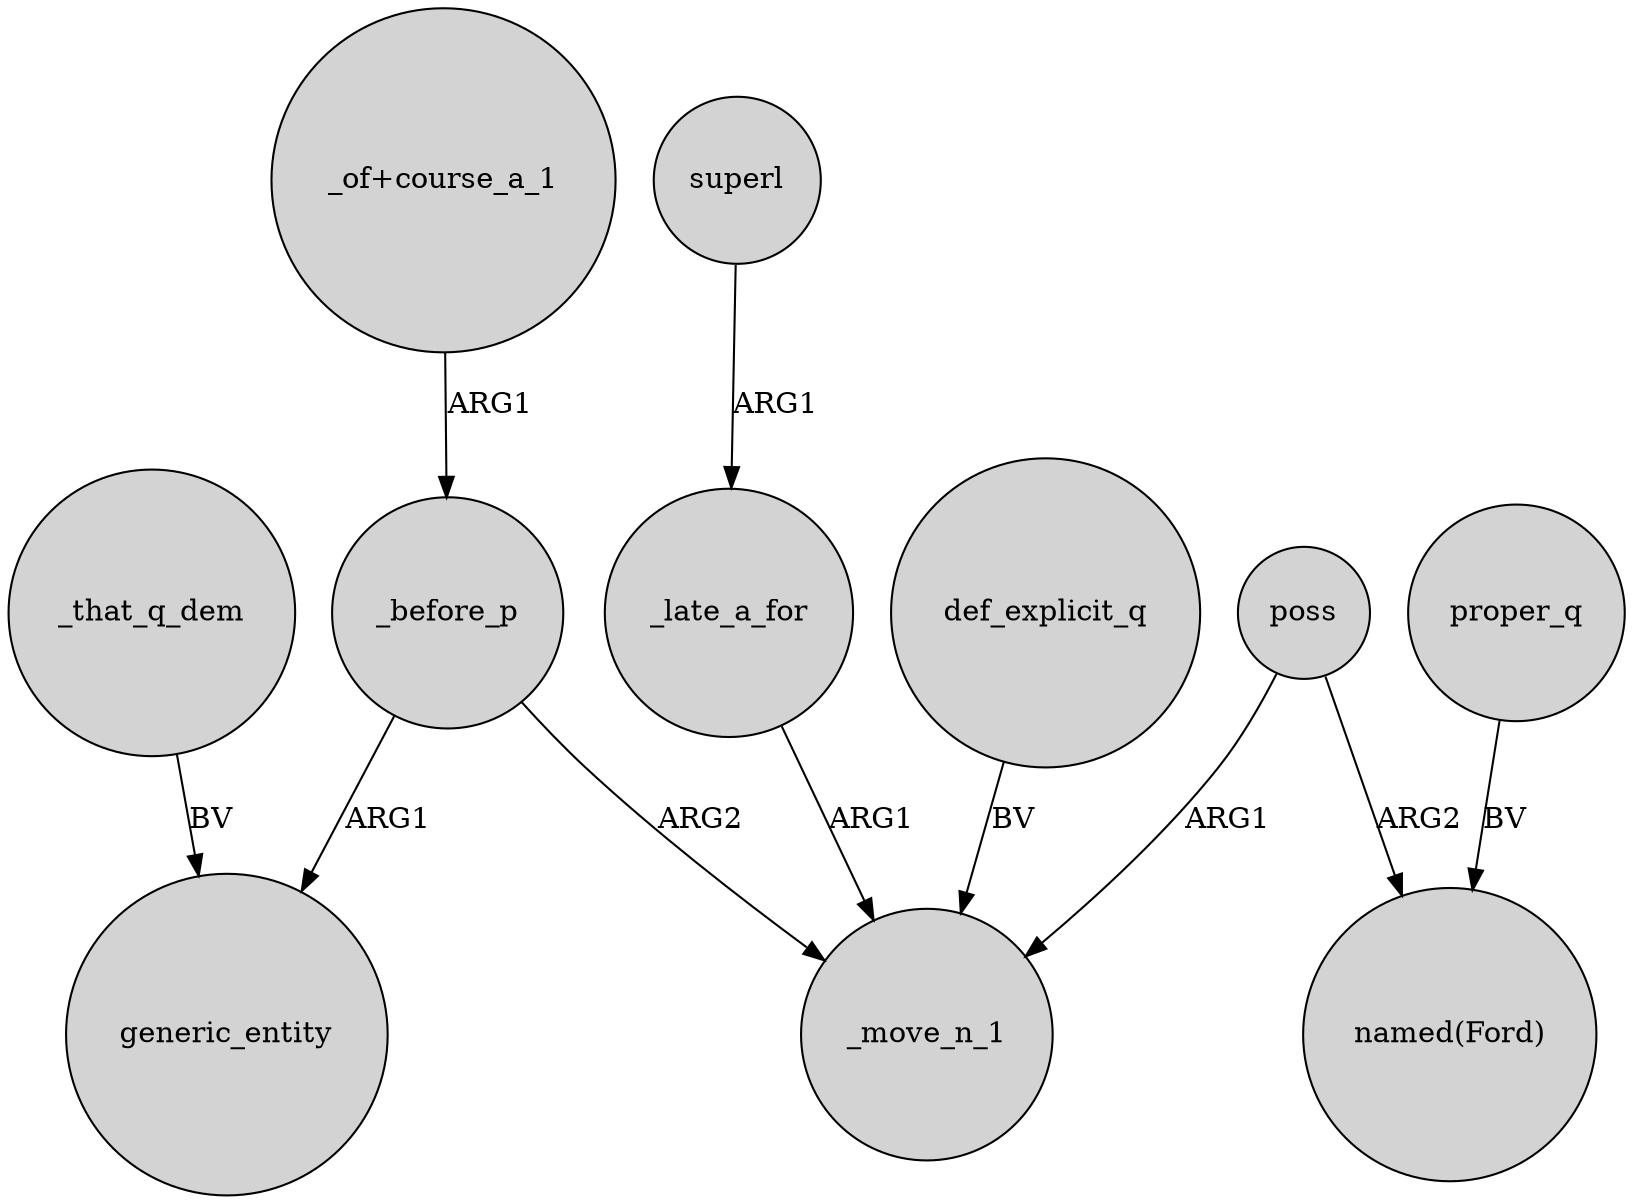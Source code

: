 digraph {
	node [shape=circle style=filled]
	superl -> _late_a_for [label=ARG1]
	_before_p -> _move_n_1 [label=ARG2]
	def_explicit_q -> _move_n_1 [label=BV]
	poss -> "named(Ford)" [label=ARG2]
	poss -> _move_n_1 [label=ARG1]
	_that_q_dem -> generic_entity [label=BV]
	_late_a_for -> _move_n_1 [label=ARG1]
	"_of+course_a_1" -> _before_p [label=ARG1]
	proper_q -> "named(Ford)" [label=BV]
	_before_p -> generic_entity [label=ARG1]
}
